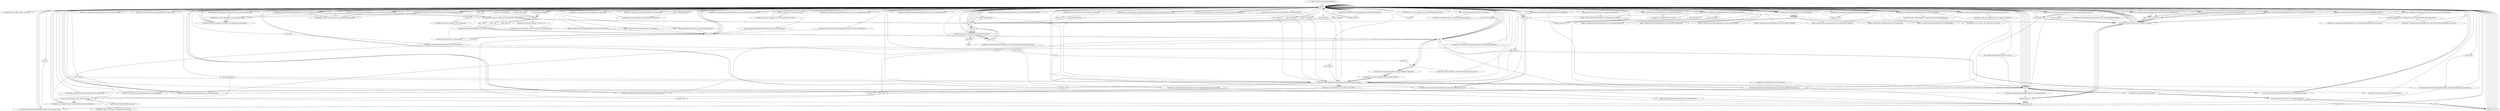 digraph "" {
    "r0 := @this: IntegroGeneral.IntegroImageWizard"
    "load.r r0"
    "r0 := @this: IntegroGeneral.IntegroImageWizard"->"load.r r0";
    "specialinvoke <java.applet.Applet: void init()>"
    "load.r r0"->"specialinvoke <java.applet.Applet: void init()>";
    "specialinvoke <java.applet.Applet: void init()>"->"load.r r0";
    "push \"IntegroImageWizard\""
    "load.r r0"->"push \"IntegroImageWizard\"";
    "virtualinvoke <java.awt.Component: void setName(java.lang.String)>"
    "push \"IntegroImageWizard\""->"virtualinvoke <java.awt.Component: void setName(java.lang.String)>";
    "virtualinvoke <java.awt.Component: void setName(java.lang.String)>"->"load.r r0";
    "new java.awt.CardLayout"
    "load.r r0"->"new java.awt.CardLayout";
    "dup1.r"
    "new java.awt.CardLayout"->"dup1.r";
    "specialinvoke <java.awt.CardLayout: void <init>()>"
    "dup1.r"->"specialinvoke <java.awt.CardLayout: void <init>()>";
    "virtualinvoke <java.awt.Container: void setLayout(java.awt.LayoutManager)>"
    "specialinvoke <java.awt.CardLayout: void <init>()>"->"virtualinvoke <java.awt.Container: void setLayout(java.awt.LayoutManager)>";
    "virtualinvoke <java.awt.Container: void setLayout(java.awt.LayoutManager)>"->"load.r r0";
    "staticget <java.awt.Color: java.awt.Color cyan>"
    "load.r r0"->"staticget <java.awt.Color: java.awt.Color cyan>";
    "virtualinvoke <java.awt.Component: void setBackground(java.awt.Color)>"
    "staticget <java.awt.Color: java.awt.Color cyan>"->"virtualinvoke <java.awt.Component: void setBackground(java.awt.Color)>";
    "virtualinvoke <java.awt.Component: void setBackground(java.awt.Color)>"->"load.r r0";
    "push 426"
    "load.r r0"->"push 426";
    "push 240"
    "push 426"->"push 240";
    "virtualinvoke <java.awt.Component: void setSize(int,int)>"
    "push 240"->"virtualinvoke <java.awt.Component: void setSize(int,int)>";
    "virtualinvoke <java.awt.Component: void setSize(int,int)>"->"load.r r0";
    "load.r r0"->"load.r r0";
    "specialinvoke <IntegroGeneral.IntegroImageWizard: java.awt.Panel getPanel1()>"
    "load.r r0"->"specialinvoke <IntegroGeneral.IntegroImageWizard: java.awt.Panel getPanel1()>";
    "specialinvoke <IntegroGeneral.IntegroImageWizard: java.awt.Panel getPanel1()>"->"load.r r0";
    "load.r r0"->"specialinvoke <IntegroGeneral.IntegroImageWizard: java.awt.Panel getPanel1()>";
    "virtualinvoke <java.awt.Component: java.lang.String getName()>"
    "specialinvoke <IntegroGeneral.IntegroImageWizard: java.awt.Panel getPanel1()>"->"virtualinvoke <java.awt.Component: java.lang.String getName()>";
    "virtualinvoke <java.awt.Container: void add(java.awt.Component,java.lang.Object)>"
    "virtualinvoke <java.awt.Component: java.lang.String getName()>"->"virtualinvoke <java.awt.Container: void add(java.awt.Component,java.lang.Object)>";
    "virtualinvoke <java.awt.Container: void add(java.awt.Component,java.lang.Object)>"->"load.r r0";
    "load.r r0"->"load.r r0";
    "specialinvoke <IntegroGeneral.IntegroImageWizard: java.awt.ScrollPane getScrollPane1()>"
    "load.r r0"->"specialinvoke <IntegroGeneral.IntegroImageWizard: java.awt.ScrollPane getScrollPane1()>";
    "specialinvoke <IntegroGeneral.IntegroImageWizard: java.awt.ScrollPane getScrollPane1()>"->"load.r r0";
    "load.r r0"->"specialinvoke <IntegroGeneral.IntegroImageWizard: java.awt.ScrollPane getScrollPane1()>";
    "specialinvoke <IntegroGeneral.IntegroImageWizard: java.awt.ScrollPane getScrollPane1()>"->"virtualinvoke <java.awt.Component: java.lang.String getName()>";
    "virtualinvoke <java.awt.Component: java.lang.String getName()>"->"virtualinvoke <java.awt.Container: void add(java.awt.Component,java.lang.Object)>";
    "virtualinvoke <java.awt.Container: void add(java.awt.Component,java.lang.Object)>"->"load.r r0";
    "load.r r0"->"load.r r0";
    "specialinvoke <IntegroGeneral.IntegroImageWizard: java.awt.ScrollPane getScrollPane2()>"
    "load.r r0"->"specialinvoke <IntegroGeneral.IntegroImageWizard: java.awt.ScrollPane getScrollPane2()>";
    "specialinvoke <IntegroGeneral.IntegroImageWizard: java.awt.ScrollPane getScrollPane2()>"->"load.r r0";
    "load.r r0"->"specialinvoke <IntegroGeneral.IntegroImageWizard: java.awt.ScrollPane getScrollPane2()>";
    "specialinvoke <IntegroGeneral.IntegroImageWizard: java.awt.ScrollPane getScrollPane2()>"->"virtualinvoke <java.awt.Component: java.lang.String getName()>";
    "virtualinvoke <java.awt.Component: java.lang.String getName()>"->"virtualinvoke <java.awt.Container: void add(java.awt.Component,java.lang.Object)>";
    "virtualinvoke <java.awt.Container: void add(java.awt.Component,java.lang.Object)>"->"load.r r0";
    "load.r r0"->"load.r r0";
    "specialinvoke <IntegroGeneral.IntegroImageWizard: java.awt.ScrollPane getScrollPane3()>"
    "load.r r0"->"specialinvoke <IntegroGeneral.IntegroImageWizard: java.awt.ScrollPane getScrollPane3()>";
    "specialinvoke <IntegroGeneral.IntegroImageWizard: java.awt.ScrollPane getScrollPane3()>"->"load.r r0";
    "load.r r0"->"specialinvoke <IntegroGeneral.IntegroImageWizard: java.awt.ScrollPane getScrollPane3()>";
    "specialinvoke <IntegroGeneral.IntegroImageWizard: java.awt.ScrollPane getScrollPane3()>"->"virtualinvoke <java.awt.Component: java.lang.String getName()>";
    "virtualinvoke <java.awt.Component: java.lang.String getName()>"->"virtualinvoke <java.awt.Container: void add(java.awt.Component,java.lang.Object)>";
    "virtualinvoke <java.awt.Container: void add(java.awt.Component,java.lang.Object)>"->"load.r r0";
    "specialinvoke <IntegroGeneral.IntegroImageWizard: void initConnections()>"
    "load.r r0"->"specialinvoke <IntegroGeneral.IntegroImageWizard: void initConnections()>";
    "specialinvoke <IntegroGeneral.IntegroImageWizard: void initConnections()>"->"load.r r0";
    "specialinvoke <IntegroGeneral.IntegroImageWizard: void connEtoC1()>"
    "load.r r0"->"specialinvoke <IntegroGeneral.IntegroImageWizard: void connEtoC1()>";
    "specialinvoke <IntegroGeneral.IntegroImageWizard: void connEtoC1()>"->"load.r r0";
    "load.r r0"->"load.r r0";
    "push \"Width\""
    "load.r r0"->"push \"Width\"";
    "virtualinvoke <java.applet.Applet: java.lang.String getParameter(java.lang.String)>"
    "push \"Width\""->"virtualinvoke <java.applet.Applet: java.lang.String getParameter(java.lang.String)>";
    "staticinvoke <java.lang.Integer: int parseInt(java.lang.String)>"
    "virtualinvoke <java.applet.Applet: java.lang.String getParameter(java.lang.String)>"->"staticinvoke <java.lang.Integer: int parseInt(java.lang.String)>";
    "virtualinvoke <IntegroGeneral.IntegroImageWizard: void setWidth(int)>"
    "staticinvoke <java.lang.Integer: int parseInt(java.lang.String)>"->"virtualinvoke <IntegroGeneral.IntegroImageWizard: void setWidth(int)>";
    "virtualinvoke <IntegroGeneral.IntegroImageWizard: void setWidth(int)>"->"load.r r0";
    "load.r r0"->"load.r r0";
    "push \"Height\""
    "load.r r0"->"push \"Height\"";
    "push \"Height\""->"virtualinvoke <java.applet.Applet: java.lang.String getParameter(java.lang.String)>";
    "virtualinvoke <java.applet.Applet: java.lang.String getParameter(java.lang.String)>"->"staticinvoke <java.lang.Integer: int parseInt(java.lang.String)>";
    "virtualinvoke <IntegroGeneral.IntegroImageWizard: void setHeight(int)>"
    "staticinvoke <java.lang.Integer: int parseInt(java.lang.String)>"->"virtualinvoke <IntegroGeneral.IntegroImageWizard: void setHeight(int)>";
    "virtualinvoke <IntegroGeneral.IntegroImageWizard: void setHeight(int)>"->"load.r r0";
    "specialinvoke <IntegroGeneral.IntegroImageWizard: IntegroGeneral.ImageCanvas getCanvas1()>"
    "load.r r0"->"specialinvoke <IntegroGeneral.IntegroImageWizard: IntegroGeneral.ImageCanvas getCanvas1()>";
    "virtualinvoke <java.awt.Component: java.awt.Graphics getGraphics()>"
    "specialinvoke <IntegroGeneral.IntegroImageWizard: IntegroGeneral.ImageCanvas getCanvas1()>"->"virtualinvoke <java.awt.Component: java.awt.Graphics getGraphics()>";
    "push \"Applet initializing, please wait a few seconds....\""
    "virtualinvoke <java.awt.Component: java.awt.Graphics getGraphics()>"->"push \"Applet initializing, please wait a few seconds....\"";
    "push 0"
    "push \"Applet initializing, please wait a few seconds....\""->"push 0";
    "push 0"->"load.r r0";
    "virtualinvoke <IntegroGeneral.IntegroImageWizard: int getHeight()>"
    "load.r r0"->"virtualinvoke <IntegroGeneral.IntegroImageWizard: int getHeight()>";
    "push 2"
    "virtualinvoke <IntegroGeneral.IntegroImageWizard: int getHeight()>"->"push 2";
    "div.i"
    "push 2"->"div.i";
    "push 20"
    "div.i"->"push 20";
    "add.i"
    "push 20"->"add.i";
    "virtualinvoke <java.awt.Graphics: void drawString(java.lang.String,int,int)>"
    "add.i"->"virtualinvoke <java.awt.Graphics: void drawString(java.lang.String,int,int)>";
    "virtualinvoke <java.awt.Graphics: void drawString(java.lang.String,int,int)>"->"load.r r0";
    "push \"LabelsYN\""
    "load.r r0"->"push \"LabelsYN\"";
    "store.r $r87"
    "push \"LabelsYN\""->"store.r $r87";
    "store.r $r87"->"load.r r0";
    "load.r r0"->"push 0";
    "virtualinvoke <IntegroGeneral.IntegroImageWizard: void setLabels(boolean)>"
    "push 0"->"virtualinvoke <IntegroGeneral.IntegroImageWizard: void setLabels(boolean)>";
    "virtualinvoke <IntegroGeneral.IntegroImageWizard: void setLabels(boolean)>"->"load.r r0";
    "specialinvoke <IntegroGeneral.IntegroImageWizard: java.awt.Choice getDisplayLabelChoice()>"
    "load.r r0"->"specialinvoke <IntegroGeneral.IntegroImageWizard: java.awt.Choice getDisplayLabelChoice()>";
    "push \"No\""
    "specialinvoke <IntegroGeneral.IntegroImageWizard: java.awt.Choice getDisplayLabelChoice()>"->"push \"No\"";
    "virtualinvoke <java.awt.Choice: void select(java.lang.String)>"
    "push \"No\""->"virtualinvoke <java.awt.Choice: void select(java.lang.String)>";
    "virtualinvoke <java.awt.Choice: void select(java.lang.String)>"->"load.r r0";
    "push \"Sequence\""
    "load.r r0"->"push \"Sequence\"";
    "push \"Sequence\""->"store.r $r87";
    "store.r $r87"->"load.r r0";
    "push 82"
    "load.r r0"->"push 82";
    "virtualinvoke <IntegroGeneral.IntegroImageWizard: void setSequence(char)>"
    "push 82"->"virtualinvoke <IntegroGeneral.IntegroImageWizard: void setSequence(char)>";
    "virtualinvoke <IntegroGeneral.IntegroImageWizard: void setSequence(char)>"->"load.r r0";
    "specialinvoke <IntegroGeneral.IntegroImageWizard: java.awt.Choice getSequenceChoice()>"
    "load.r r0"->"specialinvoke <IntegroGeneral.IntegroImageWizard: java.awt.Choice getSequenceChoice()>";
    "push \"Random\""
    "specialinvoke <IntegroGeneral.IntegroImageWizard: java.awt.Choice getSequenceChoice()>"->"push \"Random\"";
    "push \"Random\""->"virtualinvoke <java.awt.Choice: void select(java.lang.String)>";
    "virtualinvoke <java.awt.Choice: void select(java.lang.String)>"->"load.r r0";
    "load.r r0"->"load.r r0";
    "push \"NumberOfImages\""
    "load.r r0"->"push \"NumberOfImages\"";
    "push \"NumberOfImages\""->"store.r $r87";
    "store.r $r87"->"load.r r0";
    "specialinvoke <IntegroGeneral.IntegroImageWizard: java.awt.Label getLabel()>"
    "load.r r0"->"specialinvoke <IntegroGeneral.IntegroImageWizard: java.awt.Label getLabel()>";
    "push \"Please review your parameters in particular the required NumberOfImages\""
    "specialinvoke <IntegroGeneral.IntegroImageWizard: java.awt.Label getLabel()>"->"push \"Please review your parameters in particular the required NumberOfImages\"";
    "virtualinvoke <java.awt.Label: void setText(java.lang.String)>"
    "push \"Please review your parameters in particular the required NumberOfImages\""->"virtualinvoke <java.awt.Label: void setText(java.lang.String)>";
    "virtualinvoke <java.awt.Label: void setText(java.lang.String)>"->"load.r r0";
    "push 1"
    "load.r r0"->"push 1";
    "virtualinvoke <IntegroGeneral.IntegroImageWizard: void setNumberOfImages(int)>"
    "push 1"->"virtualinvoke <IntegroGeneral.IntegroImageWizard: void setNumberOfImages(int)>";
    "virtualinvoke <IntegroGeneral.IntegroImageWizard: void setNumberOfImages(int)>"->"load.r r0";
    "load.r r0"->"load.r r0";
    "fieldget <IntegroGeneral.IntegroImageWizard: int NumberOfImages>"
    "load.r r0"->"fieldget <IntegroGeneral.IntegroImageWizard: int NumberOfImages>";
    "newarray"
    "fieldget <IntegroGeneral.IntegroImageWizard: int NumberOfImages>"->"newarray";
    "fieldput <IntegroGeneral.IntegroImageWizard: java.awt.Image[] ImagesArray>"
    "newarray"->"fieldput <IntegroGeneral.IntegroImageWizard: java.awt.Image[] ImagesArray>";
    "fieldput <IntegroGeneral.IntegroImageWizard: java.awt.Image[] ImagesArray>"->"load.r r0";
    "load.r r0"->"load.r r0";
    "load.r r0"->"fieldget <IntegroGeneral.IntegroImageWizard: int NumberOfImages>";
    "fieldget <IntegroGeneral.IntegroImageWizard: int NumberOfImages>"->"newarray";
    "fieldput <IntegroGeneral.IntegroImageWizard: java.awt.Image[] ScaledImage>"
    "newarray"->"fieldput <IntegroGeneral.IntegroImageWizard: java.awt.Image[] ScaledImage>";
    "fieldput <IntegroGeneral.IntegroImageWizard: java.awt.Image[] ScaledImage>"->"load.r r0";
    "load.r r0"->"load.r r0";
    "load.r r0"->"fieldget <IntegroGeneral.IntegroImageWizard: int NumberOfImages>";
    "fieldget <IntegroGeneral.IntegroImageWizard: int NumberOfImages>"->"newarray";
    "fieldput <IntegroGeneral.IntegroImageWizard: java.lang.String[] LinkText>"
    "newarray"->"fieldput <IntegroGeneral.IntegroImageWizard: java.lang.String[] LinkText>";
    "fieldput <IntegroGeneral.IntegroImageWizard: java.lang.String[] LinkText>"->"load.r r0";
    "load.r r0"->"load.r r0";
    "load.r r0"->"fieldget <IntegroGeneral.IntegroImageWizard: int NumberOfImages>";
    "fieldget <IntegroGeneral.IntegroImageWizard: int NumberOfImages>"->"newarray";
    "fieldput <IntegroGeneral.IntegroImageWizard: java.lang.String[] ImageText>"
    "newarray"->"fieldput <IntegroGeneral.IntegroImageWizard: java.lang.String[] ImageText>";
    "fieldput <IntegroGeneral.IntegroImageWizard: java.lang.String[] ImageText>"->"load.r r0";
    "load.r r0"->"load.r r0";
    "load.r r0"->"fieldget <IntegroGeneral.IntegroImageWizard: int NumberOfImages>";
    "fieldget <IntegroGeneral.IntegroImageWizard: int NumberOfImages>"->"newarray";
    "fieldput <IntegroGeneral.IntegroImageWizard: java.lang.String[] LabelText>"
    "newarray"->"fieldput <IntegroGeneral.IntegroImageWizard: java.lang.String[] LabelText>";
    "fieldput <IntegroGeneral.IntegroImageWizard: java.lang.String[] LabelText>"->"load.r r0";
    "load.r r0"->"load.r r0";
    "load.r r0"->"fieldget <IntegroGeneral.IntegroImageWizard: int NumberOfImages>";
    "fieldget <IntegroGeneral.IntegroImageWizard: int NumberOfImages>"->"newarray";
    "fieldput <IntegroGeneral.IntegroImageWizard: int[] ImageWidth>"
    "newarray"->"fieldput <IntegroGeneral.IntegroImageWizard: int[] ImageWidth>";
    "fieldput <IntegroGeneral.IntegroImageWizard: int[] ImageWidth>"->"load.r r0";
    "load.r r0"->"load.r r0";
    "load.r r0"->"fieldget <IntegroGeneral.IntegroImageWizard: int NumberOfImages>";
    "fieldget <IntegroGeneral.IntegroImageWizard: int NumberOfImages>"->"newarray";
    "fieldput <IntegroGeneral.IntegroImageWizard: int[] ImageHeight>"
    "newarray"->"fieldput <IntegroGeneral.IntegroImageWizard: int[] ImageHeight>";
    "fieldput <IntegroGeneral.IntegroImageWizard: int[] ImageHeight>"->"load.r r0";
    "push \"LinksYN\""
    "load.r r0"->"push \"LinksYN\"";
    "push \"LinksYN\""->"store.r $r87";
    "store.r $r87"->"load.r r0";
    "load.r r0"->"push 0";
    "virtualinvoke <IntegroGeneral.IntegroImageWizard: void setLinks(boolean)>"
    "push 0"->"virtualinvoke <IntegroGeneral.IntegroImageWizard: void setLinks(boolean)>";
    "virtualinvoke <IntegroGeneral.IntegroImageWizard: void setLinks(boolean)>"->"load.r r0";
    "push \"ResizeYN\""
    "load.r r0"->"push \"ResizeYN\"";
    "push \"ResizeYN\""->"store.r $r87";
    "store.r $r87"->"load.r r0";
    "load.r r0"->"push 0";
    "virtualinvoke <IntegroGeneral.IntegroImageWizard: void setResize(boolean)>"
    "push 0"->"virtualinvoke <IntegroGeneral.IntegroImageWizard: void setResize(boolean)>";
    "virtualinvoke <IntegroGeneral.IntegroImageWizard: void setResize(boolean)>"->"load.r r0";
    "specialinvoke <IntegroGeneral.IntegroImageWizard: java.awt.Choice getResizeChoice()>"
    "load.r r0"->"specialinvoke <IntegroGeneral.IntegroImageWizard: java.awt.Choice getResizeChoice()>";
    "specialinvoke <IntegroGeneral.IntegroImageWizard: java.awt.Choice getResizeChoice()>"->"push \"No\"";
    "push \"No\""->"virtualinvoke <java.awt.Choice: void select(java.lang.String)>";
    "virtualinvoke <java.awt.Choice: void select(java.lang.String)>"->"load.r r0";
    "push \"TrailEffectYN\""
    "load.r r0"->"push \"TrailEffectYN\"";
    "push \"TrailEffectYN\""->"store.r $r87";
    "store.r $r87"->"load.r r0";
    "load.r r0"->"push 1";
    "virtualinvoke <IntegroGeneral.IntegroImageWizard: void setTrailEffect(boolean)>"
    "push 1"->"virtualinvoke <IntegroGeneral.IntegroImageWizard: void setTrailEffect(boolean)>";
    "virtualinvoke <IntegroGeneral.IntegroImageWizard: void setTrailEffect(boolean)>"->"load.r r0";
    "specialinvoke <IntegroGeneral.IntegroImageWizard: java.awt.Choice getTrailEffectChoice()>"
    "load.r r0"->"specialinvoke <IntegroGeneral.IntegroImageWizard: java.awt.Choice getTrailEffectChoice()>";
    "push \"Yes\""
    "specialinvoke <IntegroGeneral.IntegroImageWizard: java.awt.Choice getTrailEffectChoice()>"->"push \"Yes\"";
    "push \"Yes\""->"virtualinvoke <java.awt.Choice: void select(java.lang.String)>";
    "virtualinvoke <java.awt.Choice: void select(java.lang.String)>"->"load.r r0";
    "virtualinvoke <IntegroGeneral.IntegroImageWizard: boolean getLabels()>"
    "load.r r0"->"virtualinvoke <IntegroGeneral.IntegroImageWizard: boolean getLabels()>";
    "ifne load.r r0"
    "virtualinvoke <IntegroGeneral.IntegroImageWizard: boolean getLabels()>"->"ifne load.r r0";
    "ifne load.r r0"->"load.r r0";
    "load.r r0"->"specialinvoke <IntegroGeneral.IntegroImageWizard: java.awt.Label getLabel()>";
    "specialinvoke <IntegroGeneral.IntegroImageWizard: java.awt.Label getLabel()>"->"push 0";
    "virtualinvoke <java.awt.Component: void setVisible(boolean)>"
    "push 0"->"virtualinvoke <java.awt.Component: void setVisible(boolean)>";
    "virtualinvoke <java.awt.Component: void setVisible(boolean)>"->"load.r r0";
    "load.r r0"->"load.r r0";
    "virtualinvoke <IntegroGeneral.IntegroImageWizard: int getWidth()>"
    "load.r r0"->"virtualinvoke <IntegroGeneral.IntegroImageWizard: int getWidth()>";
    "virtualinvoke <IntegroGeneral.IntegroImageWizard: int getWidth()>"->"load.r r0";
    "load.r r0"->"virtualinvoke <IntegroGeneral.IntegroImageWizard: int getHeight()>";
    "virtualinvoke <java.applet.Applet: void resize(int,int)>"
    "virtualinvoke <IntegroGeneral.IntegroImageWizard: int getHeight()>"->"virtualinvoke <java.applet.Applet: void resize(int,int)>";
    "virtualinvoke <java.applet.Applet: void resize(int,int)>"->"push 0";
    "store.i $r87"
    "push 0"->"store.i $r87";
    "goto load.i $r87"
    "store.i $r87"->"goto load.i $r87";
    "load.i $r87"
    "goto load.i $r87"->"load.i $r87";
    "load.i $r87"->"load.r r0";
    "virtualinvoke <IntegroGeneral.IntegroImageWizard: int getNumberOfImages()>"
    "load.r r0"->"virtualinvoke <IntegroGeneral.IntegroImageWizard: int getNumberOfImages()>";
    "ifcmplt.i load.r r0"
    "virtualinvoke <IntegroGeneral.IntegroImageWizard: int getNumberOfImages()>"->"ifcmplt.i load.r r0";
    "ifcmplt.i load.r r0"->"load.r r0";
    "virtualinvoke <IntegroGeneral.IntegroImageWizard: void loadImages()>"
    "load.r r0"->"virtualinvoke <IntegroGeneral.IntegroImageWizard: void loadImages()>";
    "virtualinvoke <IntegroGeneral.IntegroImageWizard: void loadImages()>"->"load.r r0";
    "load.r r0"->"load.r r0";
    "push \"BackgroundColor\""
    "load.r r0"->"push \"BackgroundColor\"";
    "push \"BackgroundColor\""->"store.r $r87";
    "store.r $r87"->"load.r r0";
    "push \"white\""
    "load.r r0"->"push \"white\"";
    "virtualinvoke <IntegroGeneral.IntegroImageWizard: void setBackgroundColor(java.lang.String)>"
    "push \"white\""->"virtualinvoke <IntegroGeneral.IntegroImageWizard: void setBackgroundColor(java.lang.String)>";
    "virtualinvoke <IntegroGeneral.IntegroImageWizard: void setBackgroundColor(java.lang.String)>"->"load.r r0";
    "specialinvoke <IntegroGeneral.IntegroImageWizard: java.awt.Choice getBackgroundChoice()>"
    "load.r r0"->"specialinvoke <IntegroGeneral.IntegroImageWizard: java.awt.Choice getBackgroundChoice()>";
    "specialinvoke <IntegroGeneral.IntegroImageWizard: java.awt.Choice getBackgroundChoice()>"->"load.r r0";
    "virtualinvoke <IntegroGeneral.IntegroImageWizard: java.lang.String getBackgroundColor()>"
    "load.r r0"->"virtualinvoke <IntegroGeneral.IntegroImageWizard: java.lang.String getBackgroundColor()>";
    "virtualinvoke <IntegroGeneral.IntegroImageWizard: java.lang.String getBackgroundColor()>"->"virtualinvoke <java.awt.Choice: void select(java.lang.String)>";
    "virtualinvoke <java.awt.Choice: void select(java.lang.String)>"->"load.r r0";
    "load.r r0"->"load.r r0";
    "load.r r0"->"virtualinvoke <IntegroGeneral.IntegroImageWizard: java.lang.String getBackgroundColor()>";
    "staticinvoke <IntegroGeneral.ColorWorks: java.awt.Color getColorObject(java.lang.String)>"
    "virtualinvoke <IntegroGeneral.IntegroImageWizard: java.lang.String getBackgroundColor()>"->"staticinvoke <IntegroGeneral.ColorWorks: java.awt.Color getColorObject(java.lang.String)>";
    "virtualinvoke <IntegroGeneral.IntegroImageWizard: void setBackgroundColorObject(java.awt.Color)>"
    "staticinvoke <IntegroGeneral.ColorWorks: java.awt.Color getColorObject(java.lang.String)>"->"virtualinvoke <IntegroGeneral.IntegroImageWizard: void setBackgroundColorObject(java.awt.Color)>";
    "virtualinvoke <IntegroGeneral.IntegroImageWizard: void setBackgroundColorObject(java.awt.Color)>"->"load.r r0";
    "load.r r0"->"load.r r0";
    "push \"ForegroundColor\""
    "load.r r0"->"push \"ForegroundColor\"";
    "push \"ForegroundColor\""->"store.r $r87";
    "store.r $r87"->"load.r r0";
    "push \"black\""
    "load.r r0"->"push \"black\"";
    "virtualinvoke <IntegroGeneral.IntegroImageWizard: void setForegroundColor(java.lang.String)>"
    "push \"black\""->"virtualinvoke <IntegroGeneral.IntegroImageWizard: void setForegroundColor(java.lang.String)>";
    "virtualinvoke <IntegroGeneral.IntegroImageWizard: void setForegroundColor(java.lang.String)>"->"load.r r0";
    "specialinvoke <IntegroGeneral.IntegroImageWizard: java.awt.Choice getForegroundChoice()>"
    "load.r r0"->"specialinvoke <IntegroGeneral.IntegroImageWizard: java.awt.Choice getForegroundChoice()>";
    "specialinvoke <IntegroGeneral.IntegroImageWizard: java.awt.Choice getForegroundChoice()>"->"load.r r0";
    "virtualinvoke <IntegroGeneral.IntegroImageWizard: java.lang.String getForegroundColor()>"
    "load.r r0"->"virtualinvoke <IntegroGeneral.IntegroImageWizard: java.lang.String getForegroundColor()>";
    "virtualinvoke <IntegroGeneral.IntegroImageWizard: java.lang.String getForegroundColor()>"->"virtualinvoke <java.awt.Choice: void select(java.lang.String)>";
    "virtualinvoke <java.awt.Choice: void select(java.lang.String)>"->"load.r r0";
    "load.r r0"->"load.r r0";
    "load.r r0"->"virtualinvoke <IntegroGeneral.IntegroImageWizard: java.lang.String getForegroundColor()>";
    "virtualinvoke <IntegroGeneral.IntegroImageWizard: java.lang.String getForegroundColor()>"->"staticinvoke <IntegroGeneral.ColorWorks: java.awt.Color getColorObject(java.lang.String)>";
    "virtualinvoke <IntegroGeneral.IntegroImageWizard: void setForegroundColorObject(java.awt.Color)>"
    "staticinvoke <IntegroGeneral.ColorWorks: java.awt.Color getColorObject(java.lang.String)>"->"virtualinvoke <IntegroGeneral.IntegroImageWizard: void setForegroundColorObject(java.awt.Color)>";
    "virtualinvoke <IntegroGeneral.IntegroImageWizard: void setForegroundColorObject(java.awt.Color)>"->"load.r r0";
    "load.r r0"->"load.r r0";
    "push \"Trigger\""
    "load.r r0"->"push \"Trigger\"";
    "staticget <java.lang.System: java.io.PrintStream out>"
    "push \"Trigger\""->"staticget <java.lang.System: java.io.PrintStream out>";
    "virtualinvoke <java.lang.Throwable: void printStackTrace(java.io.PrintStream)>"
    "staticget <java.lang.System: java.io.PrintStream out>"->"virtualinvoke <java.lang.Throwable: void printStackTrace(java.io.PrintStream)>";
    "virtualinvoke <java.lang.Throwable: void printStackTrace(java.io.PrintStream)>"->"load.r r0";
    "push \"Time\""
    "load.r r0"->"push \"Time\"";
    "virtualinvoke <IntegroGeneral.IntegroImageWizard: void setTrigger(java.lang.String)>"
    "push \"Time\""->"virtualinvoke <IntegroGeneral.IntegroImageWizard: void setTrigger(java.lang.String)>";
    "virtualinvoke <IntegroGeneral.IntegroImageWizard: void setTrigger(java.lang.String)>"->"load.r r0";
    "specialinvoke <IntegroGeneral.IntegroImageWizard: java.awt.Choice getTriggerChoice()>"
    "load.r r0"->"specialinvoke <IntegroGeneral.IntegroImageWizard: java.awt.Choice getTriggerChoice()>";
    "specialinvoke <IntegroGeneral.IntegroImageWizard: java.awt.Choice getTriggerChoice()>"->"load.r r0";
    "virtualinvoke <IntegroGeneral.IntegroImageWizard: java.lang.String getTrigger()>"
    "load.r r0"->"virtualinvoke <IntegroGeneral.IntegroImageWizard: java.lang.String getTrigger()>";
    "virtualinvoke <IntegroGeneral.IntegroImageWizard: java.lang.String getTrigger()>"->"virtualinvoke <java.awt.Choice: void select(java.lang.String)>";
    "virtualinvoke <java.awt.Choice: void select(java.lang.String)>"->"load.r r0";
    "load.r r0"->"push \"Time\"";
    "push \"Time\""->"load.r r0";
    "push 1000"
    "load.r r0"->"push 1000";
    "virtualinvoke <IntegroGeneral.IntegroImageWizard: void setTime(int)>"
    "push 1000"->"virtualinvoke <IntegroGeneral.IntegroImageWizard: void setTime(int)>";
    "virtualinvoke <IntegroGeneral.IntegroImageWizard: void setTime(int)>"->"push 2";
    "push 2"->"store.i $r87";
    "store.i $r87"->"staticget <java.lang.System: java.io.PrintStream out>";
    "staticget <java.lang.System: java.io.PrintStream out>"->"virtualinvoke <java.lang.Throwable: void printStackTrace(java.io.PrintStream)>";
    "virtualinvoke <java.lang.Throwable: void printStackTrace(java.io.PrintStream)>"->"load.r r0";
    "specialinvoke <IntegroGeneral.IntegroImageWizard: java.awt.Choice getTimeChoice()>"
    "load.r r0"->"specialinvoke <IntegroGeneral.IntegroImageWizard: java.awt.Choice getTimeChoice()>";
    "specialinvoke <IntegroGeneral.IntegroImageWizard: java.awt.Choice getTimeChoice()>"->"load.i $r87";
    "virtualinvoke <java.awt.Choice: void select(int)>"
    "load.i $r87"->"virtualinvoke <java.awt.Choice: void select(int)>";
    "virtualinvoke <java.awt.Choice: void select(int)>"->"load.r r0";
    "load.r r0"->"load.r r0";
    "push \"SpecialEffect\""
    "load.r r0"->"push \"SpecialEffect\"";
    "push \"SpecialEffect\""->"staticget <java.lang.System: java.io.PrintStream out>";
    "push \"Problem with SpecialEffect parameter\""
    "staticget <java.lang.System: java.io.PrintStream out>"->"push \"Problem with SpecialEffect parameter\"";
    "virtualinvoke <java.io.PrintStream: void println(java.lang.String)>"
    "push \"Problem with SpecialEffect parameter\""->"virtualinvoke <java.io.PrintStream: void println(java.lang.String)>";
    "virtualinvoke <java.io.PrintStream: void println(java.lang.String)>"->"staticget <java.lang.System: java.io.PrintStream out>";
    "staticget <java.lang.System: java.io.PrintStream out>"->"virtualinvoke <java.lang.Throwable: void printStackTrace(java.io.PrintStream)>";
    "virtualinvoke <java.lang.Throwable: void printStackTrace(java.io.PrintStream)>"->"load.r r0";
    "load.r r0"->"push \"Random\"";
    "virtualinvoke <IntegroGeneral.IntegroImageWizard: void setSpecialEffect(java.lang.String)>"
    "push \"Random\""->"virtualinvoke <IntegroGeneral.IntegroImageWizard: void setSpecialEffect(java.lang.String)>";
    "virtualinvoke <IntegroGeneral.IntegroImageWizard: void setSpecialEffect(java.lang.String)>"->"load.r r0";
    "specialinvoke <IntegroGeneral.IntegroImageWizard: java.awt.Choice getSpecialEffectChoice()>"
    "load.r r0"->"specialinvoke <IntegroGeneral.IntegroImageWizard: java.awt.Choice getSpecialEffectChoice()>";
    "specialinvoke <IntegroGeneral.IntegroImageWizard: java.awt.Choice getSpecialEffectChoice()>"->"load.r r0";
    "virtualinvoke <IntegroGeneral.IntegroImageWizard: java.lang.String getSpecialEffect()>"
    "load.r r0"->"virtualinvoke <IntegroGeneral.IntegroImageWizard: java.lang.String getSpecialEffect()>";
    "virtualinvoke <IntegroGeneral.IntegroImageWizard: java.lang.String getSpecialEffect()>"->"virtualinvoke <java.awt.Choice: void select(java.lang.String)>";
    "virtualinvoke <java.awt.Choice: void select(java.lang.String)>"->"load.r r0";
    "virtualinvoke <java.awt.Container: java.awt.LayoutManager getLayout()>"
    "load.r r0"->"virtualinvoke <java.awt.Container: java.awt.LayoutManager getLayout()>";
    "checkcast"
    "virtualinvoke <java.awt.Container: java.awt.LayoutManager getLayout()>"->"checkcast";
    "checkcast"->"load.r r0";
    "virtualinvoke <java.awt.CardLayout: void first(java.awt.Container)>"
    "load.r r0"->"virtualinvoke <java.awt.CardLayout: void first(java.awt.Container)>";
    "virtualinvoke <java.awt.CardLayout: void first(java.awt.Container)>"->"load.r r0";
    "load.r r0"->"specialinvoke <IntegroGeneral.IntegroImageWizard: IntegroGeneral.ImageCanvas getCanvas1()>";
    "specialinvoke <IntegroGeneral.IntegroImageWizard: IntegroGeneral.ImageCanvas getCanvas1()>"->"load.r r0";
    "virtualinvoke <java.awt.Component: void addMouseMotionListener(java.awt.event.MouseMotionListener)>"
    "load.r r0"->"virtualinvoke <java.awt.Component: void addMouseMotionListener(java.awt.event.MouseMotionListener)>";
    "virtualinvoke <java.awt.Component: void addMouseMotionListener(java.awt.event.MouseMotionListener)>"->"load.r r0";
    "load.r r0"->"specialinvoke <IntegroGeneral.IntegroImageWizard: IntegroGeneral.ImageCanvas getCanvas1()>";
    "specialinvoke <IntegroGeneral.IntegroImageWizard: IntegroGeneral.ImageCanvas getCanvas1()>"->"load.r r0";
    "virtualinvoke <java.awt.Component: void addMouseListener(java.awt.event.MouseListener)>"
    "load.r r0"->"virtualinvoke <java.awt.Component: void addMouseListener(java.awt.event.MouseListener)>";
    "virtualinvoke <java.awt.Component: void addMouseListener(java.awt.event.MouseListener)>"->"load.r r0";
    "load.r r0"->"specialinvoke <IntegroGeneral.IntegroImageWizard: java.awt.Label getLabel()>";
    "specialinvoke <IntegroGeneral.IntegroImageWizard: java.awt.Label getLabel()>"->"load.r r0";
    "load.r r0"->"virtualinvoke <java.awt.Component: void addMouseMotionListener(java.awt.event.MouseMotionListener)>";
    "virtualinvoke <java.awt.Component: void addMouseMotionListener(java.awt.event.MouseMotionListener)>"->"load.r r0";
    "load.r r0"->"specialinvoke <IntegroGeneral.IntegroImageWizard: java.awt.Label getLabel()>";
    "specialinvoke <IntegroGeneral.IntegroImageWizard: java.awt.Label getLabel()>"->"load.r r0";
    "load.r r0"->"virtualinvoke <java.awt.Component: void addMouseListener(java.awt.event.MouseListener)>";
    "virtualinvoke <java.awt.Component: void addMouseListener(java.awt.event.MouseListener)>"->"load.r r0";
    "push \"Click on the bottom left symbol to view options..\""
    "load.r r0"->"push \"Click on the bottom left symbol to view options..\"";
    "virtualinvoke <java.applet.Applet: void showStatus(java.lang.String)>"
    "push \"Click on the bottom left symbol to view options..\""->"virtualinvoke <java.applet.Applet: void showStatus(java.lang.String)>";
    "virtualinvoke <java.applet.Applet: void showStatus(java.lang.String)>"->"load.r r0";
    "new java.lang.Thread"
    "load.r r0"->"new java.lang.Thread";
    "new java.lang.Thread"->"dup1.r";
    "dup1.r"->"load.r r0";
    "specialinvoke <java.lang.Thread: void <init>(java.lang.Runnable)>"
    "load.r r0"->"specialinvoke <java.lang.Thread: void <init>(java.lang.Runnable)>";
    "fieldput <IntegroGeneral.IntegroImageWizard: java.lang.Thread aThread>"
    "specialinvoke <java.lang.Thread: void <init>(java.lang.Runnable)>"->"fieldput <IntegroGeneral.IntegroImageWizard: java.lang.Thread aThread>";
    "fieldput <IntegroGeneral.IntegroImageWizard: java.lang.Thread aThread>"->"load.r r0";
    "fieldget <IntegroGeneral.IntegroImageWizard: java.lang.Thread aThread>"
    "load.r r0"->"fieldget <IntegroGeneral.IntegroImageWizard: java.lang.Thread aThread>";
    "virtualinvoke <java.lang.Thread: void start()>"
    "fieldget <IntegroGeneral.IntegroImageWizard: java.lang.Thread aThread>"->"virtualinvoke <java.lang.Thread: void start()>";
    "virtualinvoke <java.lang.Thread: void start()>"->"load.r r0";
    "load.r r0"->"specialinvoke <IntegroGeneral.IntegroImageWizard: java.awt.ScrollPane getScrollPane1()>";
    "virtualinvoke <java.awt.ScrollPane: java.awt.Adjustable getVAdjustable()>"
    "specialinvoke <IntegroGeneral.IntegroImageWizard: java.awt.ScrollPane getScrollPane1()>"->"virtualinvoke <java.awt.ScrollPane: java.awt.Adjustable getVAdjustable()>";
    "virtualinvoke <java.awt.ScrollPane: java.awt.Adjustable getVAdjustable()>"->"load.r r0";
    "load.r r0"->"specialinvoke <IntegroGeneral.IntegroImageWizard: java.awt.ScrollPane getScrollPane1()>";
    "virtualinvoke <java.awt.ScrollPane: java.awt.Adjustable getHAdjustable()>"
    "specialinvoke <IntegroGeneral.IntegroImageWizard: java.awt.ScrollPane getScrollPane1()>"->"virtualinvoke <java.awt.ScrollPane: java.awt.Adjustable getHAdjustable()>";
    "virtualinvoke <java.awt.ScrollPane: java.awt.Adjustable getHAdjustable()>"->"store.r $r87";
    "push 25"
    "store.r $r87"->"push 25";
    "interfaceinvoke <java.awt.Adjustable: void setUnitIncrement(int)> 1"
    "push 25"->"interfaceinvoke <java.awt.Adjustable: void setUnitIncrement(int)> 1";
    "load.r $r87"
    "interfaceinvoke <java.awt.Adjustable: void setUnitIncrement(int)> 1"->"load.r $r87";
    "load.r $r87"->"push 25";
    "push 25"->"interfaceinvoke <java.awt.Adjustable: void setUnitIncrement(int)> 1";
    "interfaceinvoke <java.awt.Adjustable: void setUnitIncrement(int)> 1"->"load.r r0";
    "load.r r0"->"specialinvoke <IntegroGeneral.IntegroImageWizard: java.awt.ScrollPane getScrollPane2()>";
    "specialinvoke <IntegroGeneral.IntegroImageWizard: java.awt.ScrollPane getScrollPane2()>"->"virtualinvoke <java.awt.ScrollPane: java.awt.Adjustable getVAdjustable()>";
    "virtualinvoke <java.awt.ScrollPane: java.awt.Adjustable getVAdjustable()>"->"load.r r0";
    "load.r r0"->"specialinvoke <IntegroGeneral.IntegroImageWizard: java.awt.ScrollPane getScrollPane2()>";
    "specialinvoke <IntegroGeneral.IntegroImageWizard: java.awt.ScrollPane getScrollPane2()>"->"virtualinvoke <java.awt.ScrollPane: java.awt.Adjustable getHAdjustable()>";
    "virtualinvoke <java.awt.ScrollPane: java.awt.Adjustable getHAdjustable()>"->"store.r $r87";
    "store.r $r87"->"push 25";
    "push 25"->"interfaceinvoke <java.awt.Adjustable: void setUnitIncrement(int)> 1";
    "interfaceinvoke <java.awt.Adjustable: void setUnitIncrement(int)> 1"->"load.r $r87";
    "load.r $r87"->"push 25";
    "push 25"->"interfaceinvoke <java.awt.Adjustable: void setUnitIncrement(int)> 1";
    "interfaceinvoke <java.awt.Adjustable: void setUnitIncrement(int)> 1"->"load.r r0";
    "load.r r0"->"specialinvoke <IntegroGeneral.IntegroImageWizard: java.awt.ScrollPane getScrollPane3()>";
    "specialinvoke <IntegroGeneral.IntegroImageWizard: java.awt.ScrollPane getScrollPane3()>"->"virtualinvoke <java.awt.ScrollPane: java.awt.Adjustable getVAdjustable()>";
    "virtualinvoke <java.awt.ScrollPane: java.awt.Adjustable getVAdjustable()>"->"load.r r0";
    "load.r r0"->"specialinvoke <IntegroGeneral.IntegroImageWizard: java.awt.ScrollPane getScrollPane3()>";
    "specialinvoke <IntegroGeneral.IntegroImageWizard: java.awt.ScrollPane getScrollPane3()>"->"virtualinvoke <java.awt.ScrollPane: java.awt.Adjustable getHAdjustable()>";
    "virtualinvoke <java.awt.ScrollPane: java.awt.Adjustable getHAdjustable()>"->"store.r $r87";
    "store.r $r87"->"push 25";
    "push 25"->"interfaceinvoke <java.awt.Adjustable: void setUnitIncrement(int)> 1";
    "interfaceinvoke <java.awt.Adjustable: void setUnitIncrement(int)> 1"->"load.r $r87";
    "load.r $r87"->"push 25";
    "push 25"->"interfaceinvoke <java.awt.Adjustable: void setUnitIncrement(int)> 1";
    "goto return"
    "interfaceinvoke <java.awt.Adjustable: void setUnitIncrement(int)> 1"->"goto return";
    "return"
    "goto return"->"return";
    "interfaceinvoke <java.awt.Adjustable: void setUnitIncrement(int)> 1"->"store.r $r87";
    "store.r $r87"->"load.r r0";
    "load.r r0"->"load.r $r87";
    "specialinvoke <IntegroGeneral.IntegroImageWizard: void handleException(java.lang.Throwable)>"
    "load.r $r87"->"specialinvoke <IntegroGeneral.IntegroImageWizard: void handleException(java.lang.Throwable)>";
    "push \"SpecialEffect\""->"virtualinvoke <java.applet.Applet: java.lang.String getParameter(java.lang.String)>";
    "virtualinvoke <java.applet.Applet: java.lang.String getParameter(java.lang.String)>"->"virtualinvoke <IntegroGeneral.IntegroImageWizard: void setSpecialEffect(java.lang.String)>";
    "goto load.r r0"
    "virtualinvoke <IntegroGeneral.IntegroImageWizard: void setSpecialEffect(java.lang.String)>"->"goto load.r r0";
    "push \"Time\""->"virtualinvoke <java.applet.Applet: java.lang.String getParameter(java.lang.String)>";
    "virtualinvoke <java.applet.Applet: java.lang.String getParameter(java.lang.String)>"->"staticinvoke <java.lang.Integer: int parseInt(java.lang.String)>";
    "staticinvoke <java.lang.Integer: int parseInt(java.lang.String)>"->"store.i $r87";
    "store.i $r87"->"load.r r0";
    "load.r r0"->"load.r r0";
    "fieldget <IntegroGeneral.IntegroImageWizard: int[] TimeArray>"
    "load.r r0"->"fieldget <IntegroGeneral.IntegroImageWizard: int[] TimeArray>";
    "fieldget <IntegroGeneral.IntegroImageWizard: int[] TimeArray>"->"load.i $r87";
    "arrayread.i"
    "load.i $r87"->"arrayread.i";
    "arrayread.i"->"virtualinvoke <IntegroGeneral.IntegroImageWizard: void setTime(int)>";
    "virtualinvoke <IntegroGeneral.IntegroImageWizard: void setTime(int)>"->"goto load.r r0";
    "push \"Trigger\""->"virtualinvoke <java.applet.Applet: java.lang.String getParameter(java.lang.String)>";
    "virtualinvoke <java.applet.Applet: java.lang.String getParameter(java.lang.String)>"->"virtualinvoke <IntegroGeneral.IntegroImageWizard: void setTrigger(java.lang.String)>";
    "virtualinvoke <IntegroGeneral.IntegroImageWizard: void setTrigger(java.lang.String)>"->"load.r r0";
    "load.r r0"->"virtualinvoke <IntegroGeneral.IntegroImageWizard: java.lang.String getTrigger()>";
    "virtualinvoke <IntegroGeneral.IntegroImageWizard: java.lang.String getTrigger()>"->"push \"Time\"";
    "ifcmpeq.r goto load.r r0"
    "push \"Time\""->"ifcmpeq.r goto load.r r0";
    "ifcmpeq.r goto load.r r0"->"load.r r0";
    "load.r r0"->"virtualinvoke <IntegroGeneral.IntegroImageWizard: java.lang.String getTrigger()>";
    "push \"MouseClick\""
    "virtualinvoke <IntegroGeneral.IntegroImageWizard: java.lang.String getTrigger()>"->"push \"MouseClick\"";
    "push \"MouseClick\""->"ifcmpeq.r goto load.r r0";
    "ifcmpeq.r goto load.r r0"->"load.r r0";
    "load.r r0"->"virtualinvoke <IntegroGeneral.IntegroImageWizard: java.lang.String getTrigger()>";
    "push \"MouseEnter\""
    "virtualinvoke <IntegroGeneral.IntegroImageWizard: java.lang.String getTrigger()>"->"push \"MouseEnter\"";
    "push \"MouseEnter\""->"ifcmpeq.r goto load.r r0";
    "ifcmpeq.r goto load.r r0"->"load.r r0";
    "load.r r0"->"push \"Time\"";
    "push \"Time\""->"virtualinvoke <IntegroGeneral.IntegroImageWizard: void setTrigger(java.lang.String)>";
    "virtualinvoke <IntegroGeneral.IntegroImageWizard: void setTrigger(java.lang.String)>"->"goto load.r r0";
    "push \"ForegroundColor\""->"virtualinvoke <java.applet.Applet: java.lang.String getParameter(java.lang.String)>";
    "virtualinvoke <java.applet.Applet: java.lang.String getParameter(java.lang.String)>"->"virtualinvoke <IntegroGeneral.IntegroImageWizard: void setForegroundColor(java.lang.String)>";
    "virtualinvoke <IntegroGeneral.IntegroImageWizard: void setForegroundColor(java.lang.String)>"->"goto load.r r0";
    "push \"BackgroundColor\""->"virtualinvoke <java.applet.Applet: java.lang.String getParameter(java.lang.String)>";
    "virtualinvoke <java.applet.Applet: java.lang.String getParameter(java.lang.String)>"->"virtualinvoke <IntegroGeneral.IntegroImageWizard: void setBackgroundColor(java.lang.String)>";
    "virtualinvoke <IntegroGeneral.IntegroImageWizard: void setBackgroundColor(java.lang.String)>"->"goto load.r r0";
    "ifcmplt.i load.r r0"->"load.r r0";
    "fieldget <IntegroGeneral.IntegroImageWizard: java.lang.String[] ImageText>"
    "load.r r0"->"fieldget <IntegroGeneral.IntegroImageWizard: java.lang.String[] ImageText>";
    "fieldget <IntegroGeneral.IntegroImageWizard: java.lang.String[] ImageText>"->"load.i $r87";
    "load.i $r87"->"load.r r0";
    "new java.lang.StringBuffer"
    "load.r r0"->"new java.lang.StringBuffer";
    "new java.lang.StringBuffer"->"dup1.r";
    "push \"Image\""
    "dup1.r"->"push \"Image\"";
    "specialinvoke <java.lang.StringBuffer: void <init>(java.lang.String)>"
    "push \"Image\""->"specialinvoke <java.lang.StringBuffer: void <init>(java.lang.String)>";
    "specialinvoke <java.lang.StringBuffer: void <init>(java.lang.String)>"->"load.i $r87";
    "load.i $r87"->"push 1";
    "push 1"->"add.i";
    "virtualinvoke <java.lang.StringBuffer: java.lang.StringBuffer append(int)>"
    "add.i"->"virtualinvoke <java.lang.StringBuffer: java.lang.StringBuffer append(int)>";
    "virtualinvoke <java.lang.StringBuffer: java.lang.String toString()>"
    "virtualinvoke <java.lang.StringBuffer: java.lang.StringBuffer append(int)>"->"virtualinvoke <java.lang.StringBuffer: java.lang.String toString()>";
    "virtualinvoke <java.lang.StringBuffer: java.lang.String toString()>"->"virtualinvoke <java.applet.Applet: java.lang.String getParameter(java.lang.String)>";
    "arraywrite.r"
    "virtualinvoke <java.applet.Applet: java.lang.String getParameter(java.lang.String)>"->"arraywrite.r";
    "arraywrite.r"->"load.r r0";
    "fieldget <IntegroGeneral.IntegroImageWizard: java.lang.String[] LabelText>"
    "load.r r0"->"fieldget <IntegroGeneral.IntegroImageWizard: java.lang.String[] LabelText>";
    "fieldget <IntegroGeneral.IntegroImageWizard: java.lang.String[] LabelText>"->"load.i $r87";
    "load.i $r87"->"load.r r0";
    "load.r r0"->"new java.lang.StringBuffer";
    "new java.lang.StringBuffer"->"dup1.r";
    "push \"Label\""
    "dup1.r"->"push \"Label\"";
    "push \"Label\""->"specialinvoke <java.lang.StringBuffer: void <init>(java.lang.String)>";
    "specialinvoke <java.lang.StringBuffer: void <init>(java.lang.String)>"->"load.i $r87";
    "load.i $r87"->"push 1";
    "push 1"->"add.i";
    "add.i"->"virtualinvoke <java.lang.StringBuffer: java.lang.StringBuffer append(int)>";
    "virtualinvoke <java.lang.StringBuffer: java.lang.StringBuffer append(int)>"->"virtualinvoke <java.lang.StringBuffer: java.lang.String toString()>";
    "virtualinvoke <java.lang.StringBuffer: java.lang.String toString()>"->"virtualinvoke <java.applet.Applet: java.lang.String getParameter(java.lang.String)>";
    "virtualinvoke <java.applet.Applet: java.lang.String getParameter(java.lang.String)>"->"arraywrite.r";
    "arraywrite.r"->"load.r r0";
    "virtualinvoke <IntegroGeneral.IntegroImageWizard: boolean getLinks()>"
    "load.r r0"->"virtualinvoke <IntegroGeneral.IntegroImageWizard: boolean getLinks()>";
    "ifeq inc.i $r87 1"
    "virtualinvoke <IntegroGeneral.IntegroImageWizard: boolean getLinks()>"->"ifeq inc.i $r87 1";
    "ifeq inc.i $r87 1"->"load.r r0";
    "fieldget <IntegroGeneral.IntegroImageWizard: java.lang.String[] LinkText>"
    "load.r r0"->"fieldget <IntegroGeneral.IntegroImageWizard: java.lang.String[] LinkText>";
    "fieldget <IntegroGeneral.IntegroImageWizard: java.lang.String[] LinkText>"->"load.i $r87";
    "load.i $r87"->"load.r r0";
    "load.r r0"->"new java.lang.StringBuffer";
    "new java.lang.StringBuffer"->"dup1.r";
    "push \"Link\""
    "dup1.r"->"push \"Link\"";
    "push \"Link\""->"specialinvoke <java.lang.StringBuffer: void <init>(java.lang.String)>";
    "specialinvoke <java.lang.StringBuffer: void <init>(java.lang.String)>"->"load.i $r87";
    "load.i $r87"->"push 1";
    "push 1"->"add.i";
    "add.i"->"virtualinvoke <java.lang.StringBuffer: java.lang.StringBuffer append(int)>";
    "virtualinvoke <java.lang.StringBuffer: java.lang.StringBuffer append(int)>"->"virtualinvoke <java.lang.StringBuffer: java.lang.String toString()>";
    "virtualinvoke <java.lang.StringBuffer: java.lang.String toString()>"->"virtualinvoke <java.applet.Applet: java.lang.String getParameter(java.lang.String)>";
    "virtualinvoke <java.applet.Applet: java.lang.String getParameter(java.lang.String)>"->"arraywrite.r";
    "inc.i $r87 1"
    "arraywrite.r"->"inc.i $r87 1";
    "push \"TrailEffectYN\""->"virtualinvoke <java.applet.Applet: java.lang.String getParameter(java.lang.String)>";
    "virtualinvoke <java.applet.Applet: java.lang.String getParameter(java.lang.String)>"->"push 0";
    "virtualinvoke <java.lang.String: char charAt(int)>"
    "push 0"->"virtualinvoke <java.lang.String: char charAt(int)>";
    "staticinvoke <java.lang.Character: char toUpperCase(char)>"
    "virtualinvoke <java.lang.String: char charAt(int)>"->"staticinvoke <java.lang.Character: char toUpperCase(char)>";
    "push 89"
    "staticinvoke <java.lang.Character: char toUpperCase(char)>"->"push 89";
    "ifcmpne.c load.r r0"
    "push 89"->"ifcmpne.c load.r r0";
    "ifcmpne.c load.r r0"->"load.r r0";
    "load.r r0"->"push 1";
    "push 1"->"virtualinvoke <IntegroGeneral.IntegroImageWizard: void setTrailEffect(boolean)>";
    "virtualinvoke <IntegroGeneral.IntegroImageWizard: void setTrailEffect(boolean)>"->"load.r r0";
    "load.r r0"->"specialinvoke <IntegroGeneral.IntegroImageWizard: java.awt.Choice getTrailEffectChoice()>";
    "specialinvoke <IntegroGeneral.IntegroImageWizard: java.awt.Choice getTrailEffectChoice()>"->"push \"Yes\"";
    "push \"Yes\""->"virtualinvoke <java.awt.Choice: void select(java.lang.String)>";
    "goto goto load.r r0"
    "virtualinvoke <java.awt.Choice: void select(java.lang.String)>"->"goto goto load.r r0";
    "goto goto load.r r0"->"goto load.r r0";
    "ifcmpne.c load.r r0"->"load.r r0";
    "load.r r0"->"push 0";
    "push 0"->"virtualinvoke <IntegroGeneral.IntegroImageWizard: void setTrailEffect(boolean)>";
    "virtualinvoke <IntegroGeneral.IntegroImageWizard: void setTrailEffect(boolean)>"->"load.r r0";
    "load.r r0"->"specialinvoke <IntegroGeneral.IntegroImageWizard: java.awt.Choice getTrailEffectChoice()>";
    "specialinvoke <IntegroGeneral.IntegroImageWizard: java.awt.Choice getTrailEffectChoice()>"->"push \"No\"";
    "push \"No\""->"virtualinvoke <java.awt.Choice: void select(java.lang.String)>";
    "push \"ResizeYN\""->"virtualinvoke <java.applet.Applet: java.lang.String getParameter(java.lang.String)>";
    "virtualinvoke <java.applet.Applet: java.lang.String getParameter(java.lang.String)>"->"push 0";
    "push 0"->"virtualinvoke <java.lang.String: char charAt(int)>";
    "virtualinvoke <java.lang.String: char charAt(int)>"->"staticinvoke <java.lang.Character: char toUpperCase(char)>";
    "staticinvoke <java.lang.Character: char toUpperCase(char)>"->"push 89";
    "push 89"->"ifcmpne.c load.r r0";
    "ifcmpne.c load.r r0"->"load.r r0";
    "load.r r0"->"push 1";
    "push 1"->"virtualinvoke <IntegroGeneral.IntegroImageWizard: void setResize(boolean)>";
    "virtualinvoke <IntegroGeneral.IntegroImageWizard: void setResize(boolean)>"->"load.r r0";
    "load.r r0"->"specialinvoke <IntegroGeneral.IntegroImageWizard: java.awt.Choice getResizeChoice()>";
    "specialinvoke <IntegroGeneral.IntegroImageWizard: java.awt.Choice getResizeChoice()>"->"push \"Yes\"";
    "push \"Yes\""->"virtualinvoke <java.awt.Choice: void select(java.lang.String)>";
    "virtualinvoke <java.awt.Choice: void select(java.lang.String)>"->"goto goto load.r r0";
    "goto goto load.r r0"->"goto load.r r0";
    "ifcmpne.c load.r r0"->"load.r r0";
    "load.r r0"->"push 0";
    "push 0"->"virtualinvoke <IntegroGeneral.IntegroImageWizard: void setResize(boolean)>";
    "virtualinvoke <IntegroGeneral.IntegroImageWizard: void setResize(boolean)>"->"load.r r0";
    "load.r r0"->"specialinvoke <IntegroGeneral.IntegroImageWizard: java.awt.Choice getResizeChoice()>";
    "specialinvoke <IntegroGeneral.IntegroImageWizard: java.awt.Choice getResizeChoice()>"->"push \"No\"";
    "push \"No\""->"virtualinvoke <java.awt.Choice: void select(java.lang.String)>";
    "push \"LinksYN\""->"virtualinvoke <java.applet.Applet: java.lang.String getParameter(java.lang.String)>";
    "virtualinvoke <java.applet.Applet: java.lang.String getParameter(java.lang.String)>"->"push 0";
    "push 0"->"virtualinvoke <java.lang.String: char charAt(int)>";
    "virtualinvoke <java.lang.String: char charAt(int)>"->"staticinvoke <java.lang.Character: char toUpperCase(char)>";
    "staticinvoke <java.lang.Character: char toUpperCase(char)>"->"push 89";
    "push 89"->"ifcmpne.c load.r r0";
    "ifcmpne.c load.r r0"->"load.r r0";
    "load.r r0"->"push 1";
    "push 1"->"virtualinvoke <IntegroGeneral.IntegroImageWizard: void setLinks(boolean)>";
    "virtualinvoke <IntegroGeneral.IntegroImageWizard: void setLinks(boolean)>"->"goto goto load.r r0";
    "goto goto load.r r0"->"goto load.r r0";
    "ifcmpne.c load.r r0"->"load.r r0";
    "load.r r0"->"push 0";
    "push 0"->"virtualinvoke <IntegroGeneral.IntegroImageWizard: void setLinks(boolean)>";
    "push \"NumberOfImages\""->"virtualinvoke <java.applet.Applet: java.lang.String getParameter(java.lang.String)>";
    "virtualinvoke <java.applet.Applet: java.lang.String getParameter(java.lang.String)>"->"staticinvoke <java.lang.Integer: int parseInt(java.lang.String)>";
    "fieldput <IntegroGeneral.IntegroImageWizard: int NumberOfImages>"
    "staticinvoke <java.lang.Integer: int parseInt(java.lang.String)>"->"fieldput <IntegroGeneral.IntegroImageWizard: int NumberOfImages>";
    "fieldput <IntegroGeneral.IntegroImageWizard: int NumberOfImages>"->"goto load.r r0";
    "push \"Sequence\""->"virtualinvoke <java.applet.Applet: java.lang.String getParameter(java.lang.String)>";
    "virtualinvoke <java.applet.Applet: java.lang.String getParameter(java.lang.String)>"->"push 0";
    "push 0"->"virtualinvoke <java.lang.String: char charAt(int)>";
    "virtualinvoke <java.lang.String: char charAt(int)>"->"staticinvoke <java.lang.Character: char toUpperCase(char)>";
    "staticinvoke <java.lang.Character: char toUpperCase(char)>"->"push 82";
    "push 82"->"ifcmpne.c load.r r0";
    "ifcmpne.c load.r r0"->"load.r r0";
    "load.r r0"->"push 82";
    "push 82"->"virtualinvoke <IntegroGeneral.IntegroImageWizard: void setSequence(char)>";
    "virtualinvoke <IntegroGeneral.IntegroImageWizard: void setSequence(char)>"->"load.r r0";
    "load.r r0"->"specialinvoke <IntegroGeneral.IntegroImageWizard: java.awt.Choice getSequenceChoice()>";
    "specialinvoke <IntegroGeneral.IntegroImageWizard: java.awt.Choice getSequenceChoice()>"->"push \"Random\"";
    "push \"Random\""->"virtualinvoke <java.awt.Choice: void select(java.lang.String)>";
    "virtualinvoke <java.awt.Choice: void select(java.lang.String)>"->"goto goto load.r r0";
    "goto goto load.r r0"->"goto load.r r0";
    "ifcmpne.c load.r r0"->"load.r r0";
    "push 83"
    "load.r r0"->"push 83";
    "push 83"->"virtualinvoke <IntegroGeneral.IntegroImageWizard: void setSequence(char)>";
    "virtualinvoke <IntegroGeneral.IntegroImageWizard: void setSequence(char)>"->"load.r r0";
    "load.r r0"->"specialinvoke <IntegroGeneral.IntegroImageWizard: java.awt.Choice getSequenceChoice()>";
    "push \"Sequential\""
    "specialinvoke <IntegroGeneral.IntegroImageWizard: java.awt.Choice getSequenceChoice()>"->"push \"Sequential\"";
    "push \"Sequential\""->"virtualinvoke <java.awt.Choice: void select(java.lang.String)>";
    "push \"LabelsYN\""->"virtualinvoke <java.applet.Applet: java.lang.String getParameter(java.lang.String)>";
    "virtualinvoke <java.applet.Applet: java.lang.String getParameter(java.lang.String)>"->"push 0";
    "push 0"->"virtualinvoke <java.lang.String: char charAt(int)>";
    "virtualinvoke <java.lang.String: char charAt(int)>"->"staticinvoke <java.lang.Character: char toUpperCase(char)>";
    "staticinvoke <java.lang.Character: char toUpperCase(char)>"->"push 89";
    "push 89"->"ifcmpne.c load.r r0";
    "ifcmpne.c load.r r0"->"load.r r0";
    "load.r r0"->"push 1";
    "push 1"->"virtualinvoke <IntegroGeneral.IntegroImageWizard: void setLabels(boolean)>";
    "virtualinvoke <IntegroGeneral.IntegroImageWizard: void setLabels(boolean)>"->"load.r r0";
    "load.r r0"->"specialinvoke <IntegroGeneral.IntegroImageWizard: java.awt.Choice getDisplayLabelChoice()>";
    "specialinvoke <IntegroGeneral.IntegroImageWizard: java.awt.Choice getDisplayLabelChoice()>"->"push \"Yes\"";
    "push \"Yes\""->"virtualinvoke <java.awt.Choice: void select(java.lang.String)>";
    "virtualinvoke <java.awt.Choice: void select(java.lang.String)>"->"goto goto load.r r0";
    "goto goto load.r r0"->"goto load.r r0";
    "ifcmpne.c load.r r0"->"load.r r0";
    "load.r r0"->"push 0";
    "push 0"->"virtualinvoke <IntegroGeneral.IntegroImageWizard: void setLabels(boolean)>";
    "virtualinvoke <IntegroGeneral.IntegroImageWizard: void setLabels(boolean)>"->"load.r r0";
    "load.r r0"->"specialinvoke <IntegroGeneral.IntegroImageWizard: java.awt.Choice getDisplayLabelChoice()>";
    "specialinvoke <IntegroGeneral.IntegroImageWizard: java.awt.Choice getDisplayLabelChoice()>"->"push \"No\"";
    "push \"No\""->"virtualinvoke <java.awt.Choice: void select(java.lang.String)>";
}
